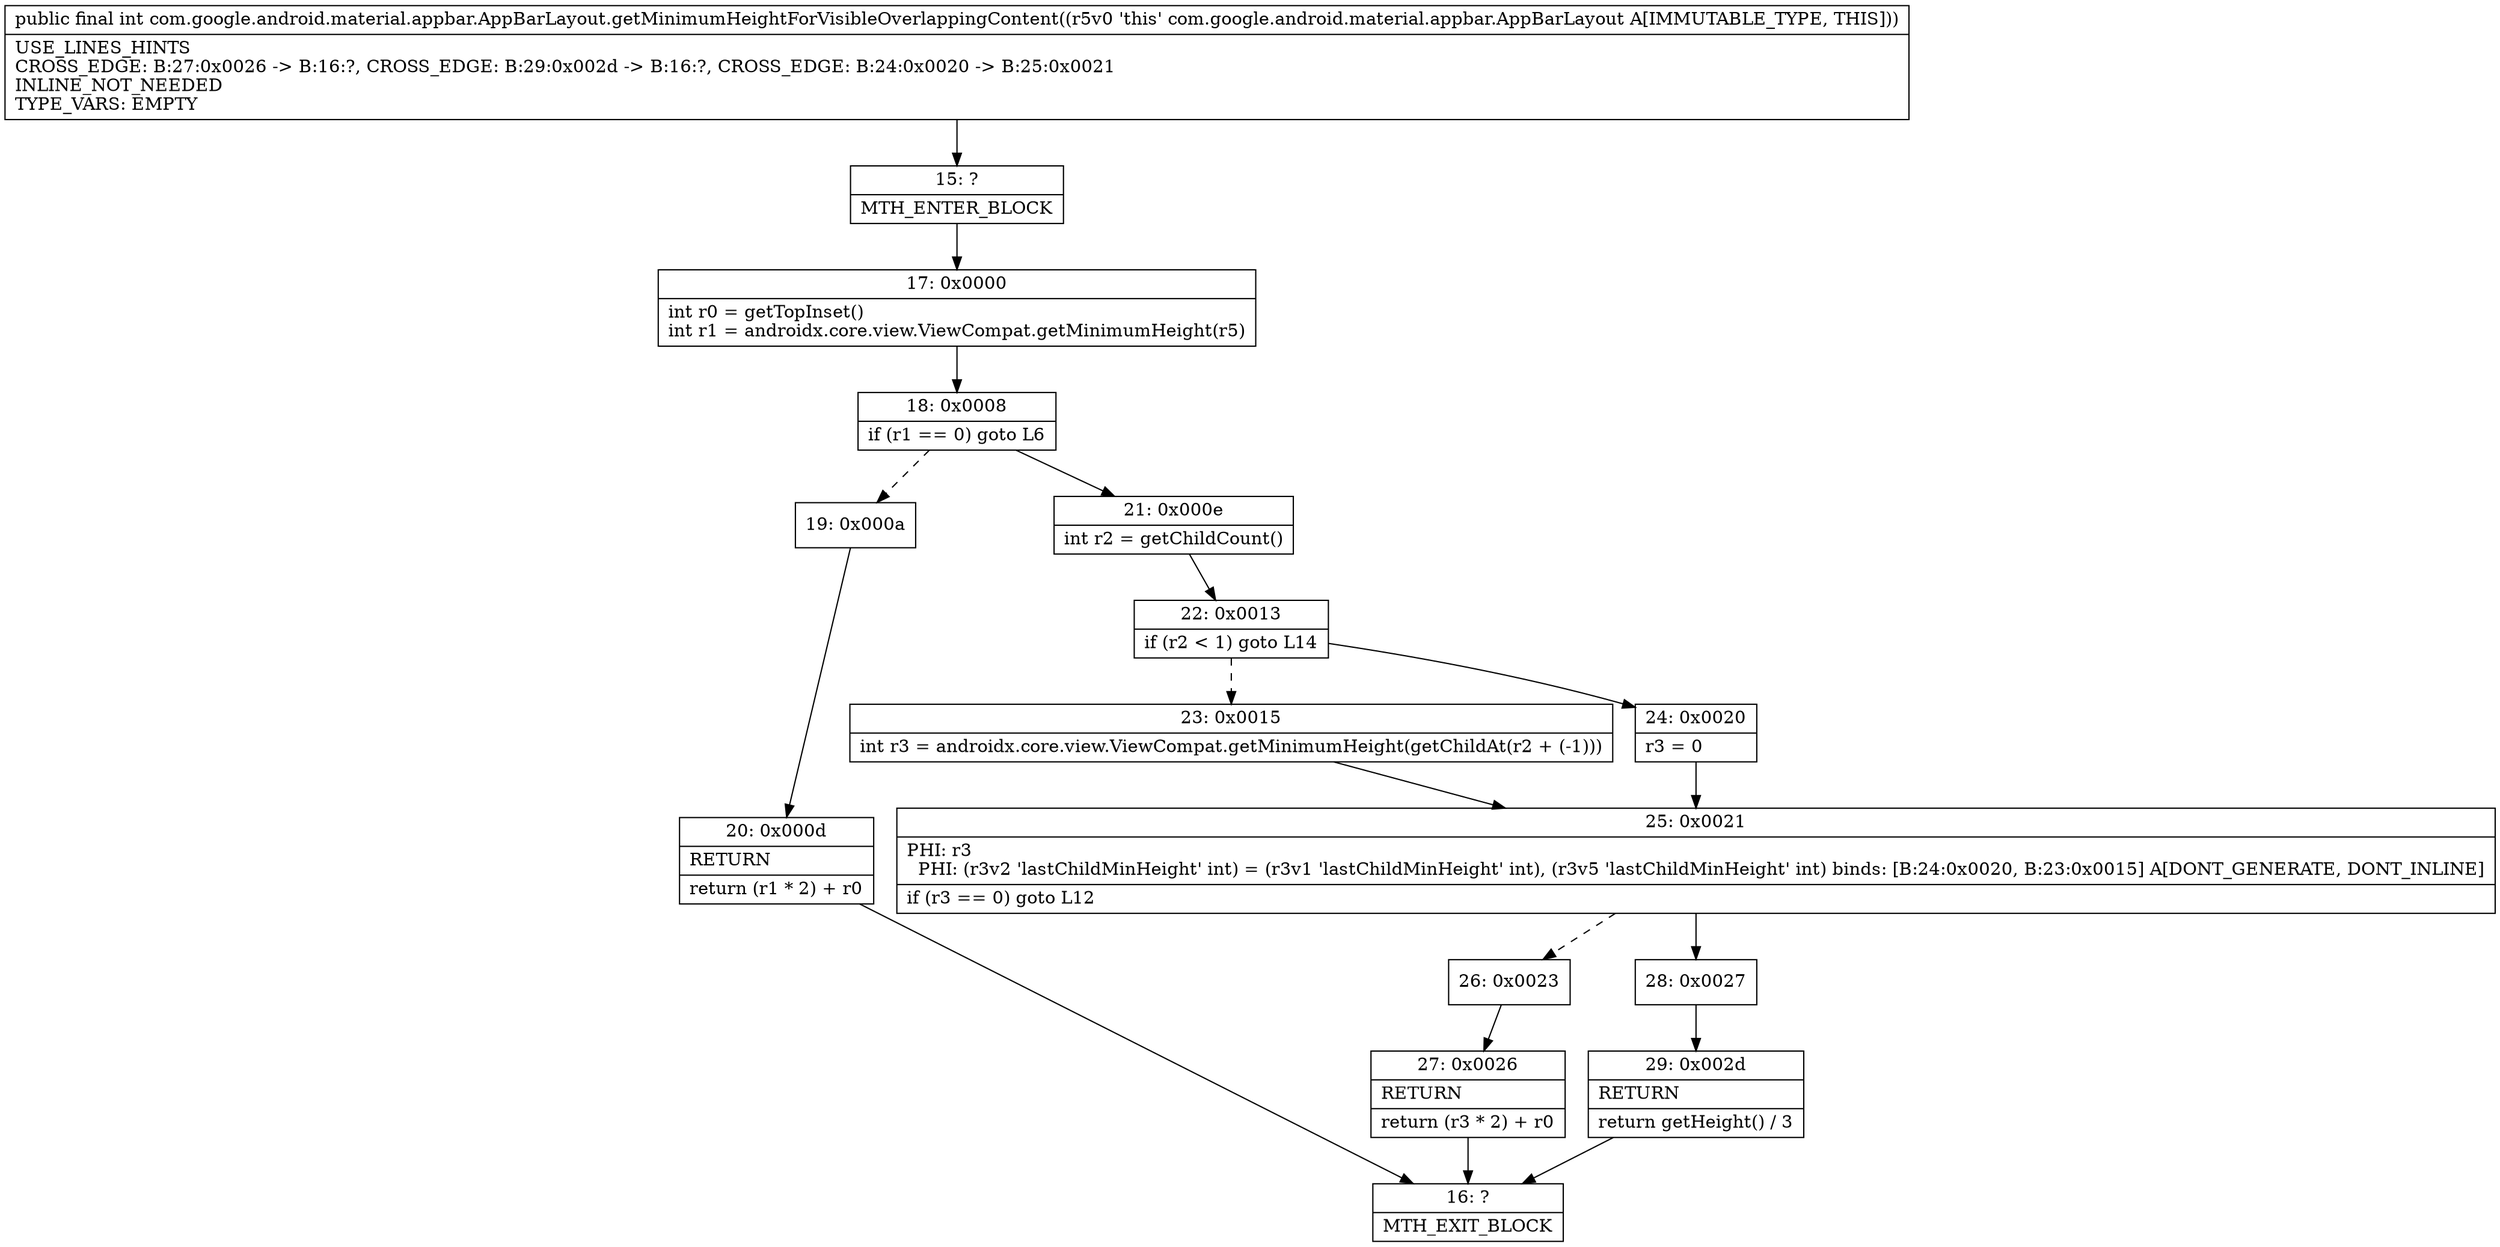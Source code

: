 digraph "CFG forcom.google.android.material.appbar.AppBarLayout.getMinimumHeightForVisibleOverlappingContent()I" {
Node_15 [shape=record,label="{15\:\ ?|MTH_ENTER_BLOCK\l}"];
Node_17 [shape=record,label="{17\:\ 0x0000|int r0 = getTopInset()\lint r1 = androidx.core.view.ViewCompat.getMinimumHeight(r5)\l}"];
Node_18 [shape=record,label="{18\:\ 0x0008|if (r1 == 0) goto L6\l}"];
Node_19 [shape=record,label="{19\:\ 0x000a}"];
Node_20 [shape=record,label="{20\:\ 0x000d|RETURN\l|return (r1 * 2) + r0\l}"];
Node_16 [shape=record,label="{16\:\ ?|MTH_EXIT_BLOCK\l}"];
Node_21 [shape=record,label="{21\:\ 0x000e|int r2 = getChildCount()\l}"];
Node_22 [shape=record,label="{22\:\ 0x0013|if (r2 \< 1) goto L14\l}"];
Node_23 [shape=record,label="{23\:\ 0x0015|int r3 = androidx.core.view.ViewCompat.getMinimumHeight(getChildAt(r2 + (\-1)))\l}"];
Node_25 [shape=record,label="{25\:\ 0x0021|PHI: r3 \l  PHI: (r3v2 'lastChildMinHeight' int) = (r3v1 'lastChildMinHeight' int), (r3v5 'lastChildMinHeight' int) binds: [B:24:0x0020, B:23:0x0015] A[DONT_GENERATE, DONT_INLINE]\l|if (r3 == 0) goto L12\l}"];
Node_26 [shape=record,label="{26\:\ 0x0023}"];
Node_27 [shape=record,label="{27\:\ 0x0026|RETURN\l|return (r3 * 2) + r0\l}"];
Node_28 [shape=record,label="{28\:\ 0x0027}"];
Node_29 [shape=record,label="{29\:\ 0x002d|RETURN\l|return getHeight() \/ 3\l}"];
Node_24 [shape=record,label="{24\:\ 0x0020|r3 = 0\l}"];
MethodNode[shape=record,label="{public final int com.google.android.material.appbar.AppBarLayout.getMinimumHeightForVisibleOverlappingContent((r5v0 'this' com.google.android.material.appbar.AppBarLayout A[IMMUTABLE_TYPE, THIS]))  | USE_LINES_HINTS\lCROSS_EDGE: B:27:0x0026 \-\> B:16:?, CROSS_EDGE: B:29:0x002d \-\> B:16:?, CROSS_EDGE: B:24:0x0020 \-\> B:25:0x0021\lINLINE_NOT_NEEDED\lTYPE_VARS: EMPTY\l}"];
MethodNode -> Node_15;Node_15 -> Node_17;
Node_17 -> Node_18;
Node_18 -> Node_19[style=dashed];
Node_18 -> Node_21;
Node_19 -> Node_20;
Node_20 -> Node_16;
Node_21 -> Node_22;
Node_22 -> Node_23[style=dashed];
Node_22 -> Node_24;
Node_23 -> Node_25;
Node_25 -> Node_26[style=dashed];
Node_25 -> Node_28;
Node_26 -> Node_27;
Node_27 -> Node_16;
Node_28 -> Node_29;
Node_29 -> Node_16;
Node_24 -> Node_25;
}

